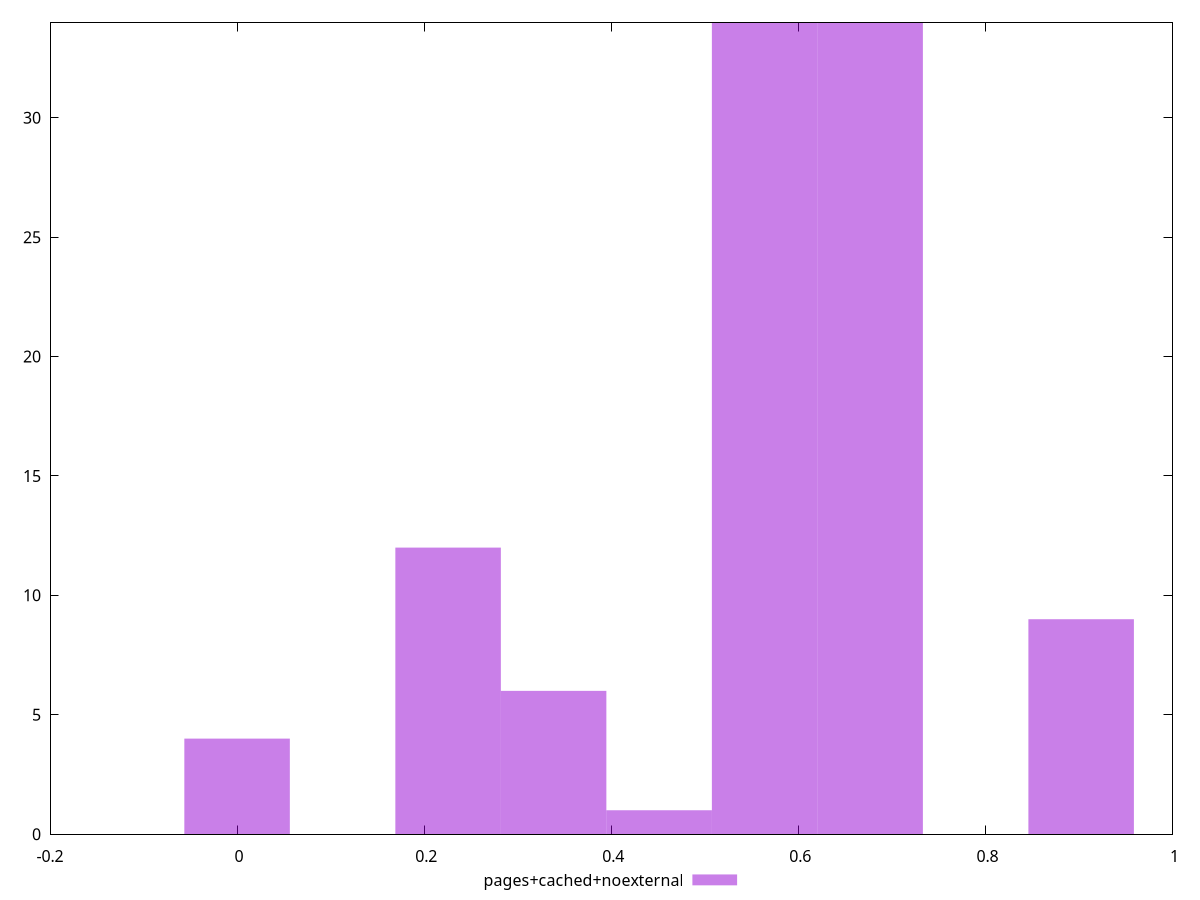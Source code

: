 $_pagesCachedNoexternal <<EOF
0 4
0.5639641584304751 34
0.6767569901165701 34
0.33837849505828504 6
0.9023426534887601 9
0.22558566337219002 12
0.45117132674438004 1
EOF
set key outside below
set terminal pngcairo
set output "report_00006_2020-11-02T20-21-41.718Z/cumulative-layout-shift/pages+cached+noexternal//hist.png"
set yrange [0:34]
set boxwidth 0.11279283168609501
set style fill transparent solid 0.5 noborder
plot $_pagesCachedNoexternal title "pages+cached+noexternal" with boxes ,